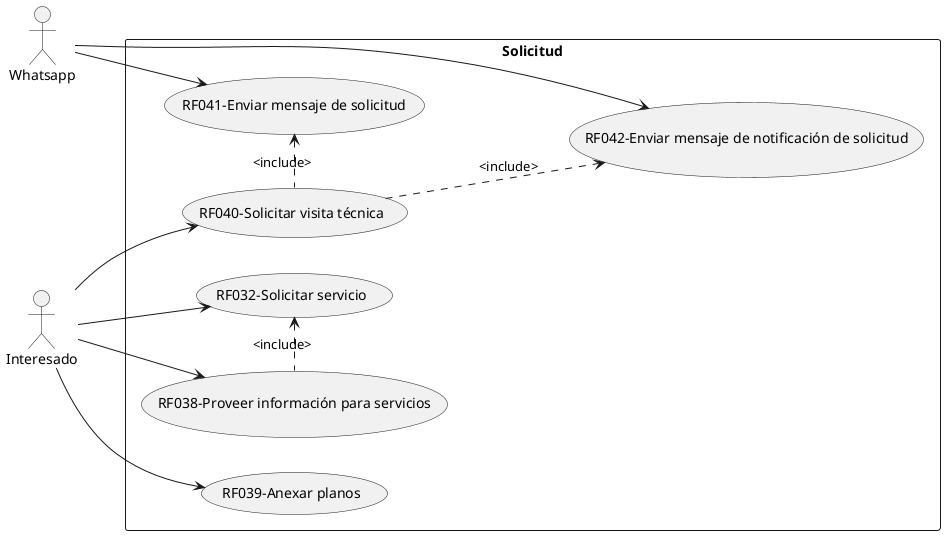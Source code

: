 @startuml MetalK_UseCase_Catogories
    left to right direction

    actor Interesado as i
    actor Whatsapp as w

    rectangle Solicitud{
        usecase "RF032-Solicitar servicio" as RF032
        usecase "RF038-Proveer información para servicios" as RF038
        usecase "RF039-Anexar planos" as RF039
        usecase "RF040-Solicitar visita técnica" as RF040
        usecase "RF041-Enviar mensaje de solicitud" as RF041
        usecase "RF042-Enviar mensaje de notificación de solicitud" as RF042
    }

    w --> RF041
    w --> RF042
    i --> RF032
    i --> RF038
    i --> RF039
    i -left-> RF040
    RF038 .left.> RF032:<include>
    RF040 .left.> RF041:<include>
    RF040 ..> RF042:<include>

@enduml